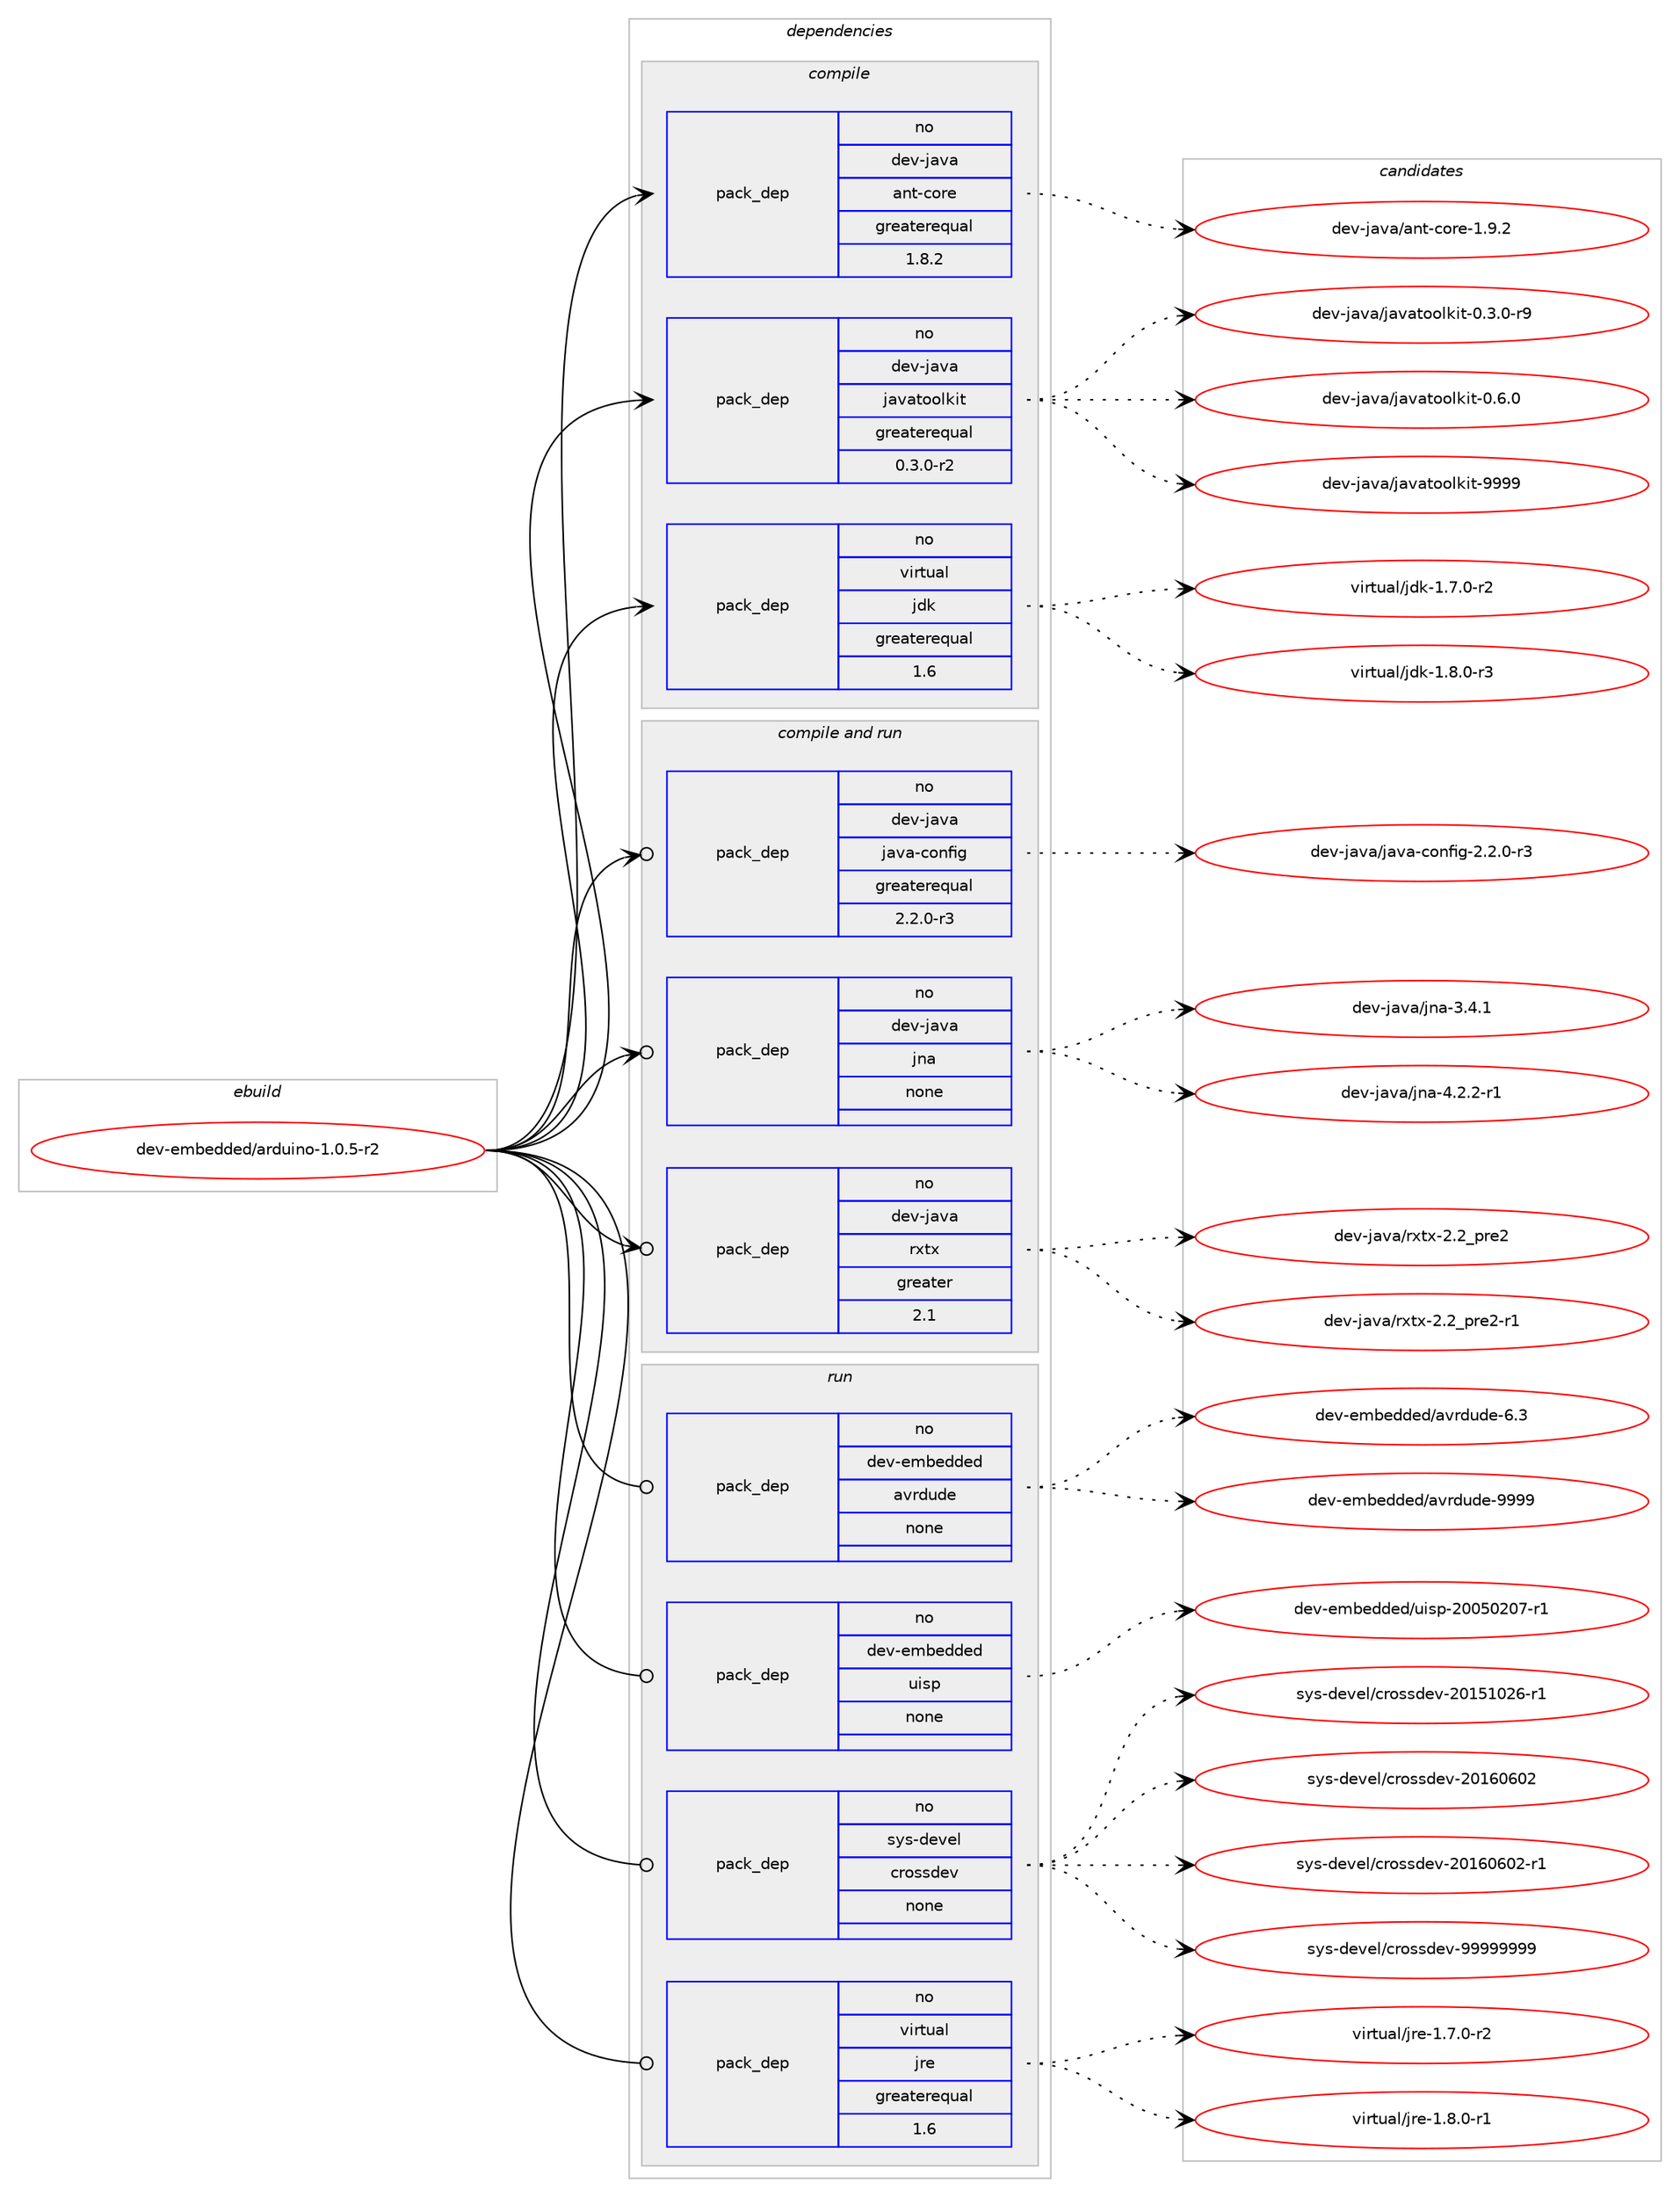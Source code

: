 digraph prolog {

# *************
# Graph options
# *************

newrank=true;
concentrate=true;
compound=true;
graph [rankdir=LR,fontname=Helvetica,fontsize=10,ranksep=1.5];#, ranksep=2.5, nodesep=0.2];
edge  [arrowhead=vee];
node  [fontname=Helvetica,fontsize=10];

# **********
# The ebuild
# **********

subgraph cluster_leftcol {
color=gray;
rank=same;
label=<<i>ebuild</i>>;
id [label="dev-embedded/arduino-1.0.5-r2", color=red, width=4, href="../dev-embedded/arduino-1.0.5-r2.svg"];
}

# ****************
# The dependencies
# ****************

subgraph cluster_midcol {
color=gray;
label=<<i>dependencies</i>>;
subgraph cluster_compile {
fillcolor="#eeeeee";
style=filled;
label=<<i>compile</i>>;
subgraph pack52629 {
dependency71702 [label=<<TABLE BORDER="0" CELLBORDER="1" CELLSPACING="0" CELLPADDING="4" WIDTH="220"><TR><TD ROWSPAN="6" CELLPADDING="30">pack_dep</TD></TR><TR><TD WIDTH="110">no</TD></TR><TR><TD>dev-java</TD></TR><TR><TD>ant-core</TD></TR><TR><TD>greaterequal</TD></TR><TR><TD>1.8.2</TD></TR></TABLE>>, shape=none, color=blue];
}
id:e -> dependency71702:w [weight=20,style="solid",arrowhead="vee"];
subgraph pack52630 {
dependency71703 [label=<<TABLE BORDER="0" CELLBORDER="1" CELLSPACING="0" CELLPADDING="4" WIDTH="220"><TR><TD ROWSPAN="6" CELLPADDING="30">pack_dep</TD></TR><TR><TD WIDTH="110">no</TD></TR><TR><TD>dev-java</TD></TR><TR><TD>javatoolkit</TD></TR><TR><TD>greaterequal</TD></TR><TR><TD>0.3.0-r2</TD></TR></TABLE>>, shape=none, color=blue];
}
id:e -> dependency71703:w [weight=20,style="solid",arrowhead="vee"];
subgraph pack52631 {
dependency71704 [label=<<TABLE BORDER="0" CELLBORDER="1" CELLSPACING="0" CELLPADDING="4" WIDTH="220"><TR><TD ROWSPAN="6" CELLPADDING="30">pack_dep</TD></TR><TR><TD WIDTH="110">no</TD></TR><TR><TD>virtual</TD></TR><TR><TD>jdk</TD></TR><TR><TD>greaterequal</TD></TR><TR><TD>1.6</TD></TR></TABLE>>, shape=none, color=blue];
}
id:e -> dependency71704:w [weight=20,style="solid",arrowhead="vee"];
}
subgraph cluster_compileandrun {
fillcolor="#eeeeee";
style=filled;
label=<<i>compile and run</i>>;
subgraph pack52632 {
dependency71705 [label=<<TABLE BORDER="0" CELLBORDER="1" CELLSPACING="0" CELLPADDING="4" WIDTH="220"><TR><TD ROWSPAN="6" CELLPADDING="30">pack_dep</TD></TR><TR><TD WIDTH="110">no</TD></TR><TR><TD>dev-java</TD></TR><TR><TD>java-config</TD></TR><TR><TD>greaterequal</TD></TR><TR><TD>2.2.0-r3</TD></TR></TABLE>>, shape=none, color=blue];
}
id:e -> dependency71705:w [weight=20,style="solid",arrowhead="odotvee"];
subgraph pack52633 {
dependency71706 [label=<<TABLE BORDER="0" CELLBORDER="1" CELLSPACING="0" CELLPADDING="4" WIDTH="220"><TR><TD ROWSPAN="6" CELLPADDING="30">pack_dep</TD></TR><TR><TD WIDTH="110">no</TD></TR><TR><TD>dev-java</TD></TR><TR><TD>jna</TD></TR><TR><TD>none</TD></TR><TR><TD></TD></TR></TABLE>>, shape=none, color=blue];
}
id:e -> dependency71706:w [weight=20,style="solid",arrowhead="odotvee"];
subgraph pack52634 {
dependency71707 [label=<<TABLE BORDER="0" CELLBORDER="1" CELLSPACING="0" CELLPADDING="4" WIDTH="220"><TR><TD ROWSPAN="6" CELLPADDING="30">pack_dep</TD></TR><TR><TD WIDTH="110">no</TD></TR><TR><TD>dev-java</TD></TR><TR><TD>rxtx</TD></TR><TR><TD>greater</TD></TR><TR><TD>2.1</TD></TR></TABLE>>, shape=none, color=blue];
}
id:e -> dependency71707:w [weight=20,style="solid",arrowhead="odotvee"];
}
subgraph cluster_run {
fillcolor="#eeeeee";
style=filled;
label=<<i>run</i>>;
subgraph pack52635 {
dependency71708 [label=<<TABLE BORDER="0" CELLBORDER="1" CELLSPACING="0" CELLPADDING="4" WIDTH="220"><TR><TD ROWSPAN="6" CELLPADDING="30">pack_dep</TD></TR><TR><TD WIDTH="110">no</TD></TR><TR><TD>dev-embedded</TD></TR><TR><TD>avrdude</TD></TR><TR><TD>none</TD></TR><TR><TD></TD></TR></TABLE>>, shape=none, color=blue];
}
id:e -> dependency71708:w [weight=20,style="solid",arrowhead="odot"];
subgraph pack52636 {
dependency71709 [label=<<TABLE BORDER="0" CELLBORDER="1" CELLSPACING="0" CELLPADDING="4" WIDTH="220"><TR><TD ROWSPAN="6" CELLPADDING="30">pack_dep</TD></TR><TR><TD WIDTH="110">no</TD></TR><TR><TD>dev-embedded</TD></TR><TR><TD>uisp</TD></TR><TR><TD>none</TD></TR><TR><TD></TD></TR></TABLE>>, shape=none, color=blue];
}
id:e -> dependency71709:w [weight=20,style="solid",arrowhead="odot"];
subgraph pack52637 {
dependency71710 [label=<<TABLE BORDER="0" CELLBORDER="1" CELLSPACING="0" CELLPADDING="4" WIDTH="220"><TR><TD ROWSPAN="6" CELLPADDING="30">pack_dep</TD></TR><TR><TD WIDTH="110">no</TD></TR><TR><TD>sys-devel</TD></TR><TR><TD>crossdev</TD></TR><TR><TD>none</TD></TR><TR><TD></TD></TR></TABLE>>, shape=none, color=blue];
}
id:e -> dependency71710:w [weight=20,style="solid",arrowhead="odot"];
subgraph pack52638 {
dependency71711 [label=<<TABLE BORDER="0" CELLBORDER="1" CELLSPACING="0" CELLPADDING="4" WIDTH="220"><TR><TD ROWSPAN="6" CELLPADDING="30">pack_dep</TD></TR><TR><TD WIDTH="110">no</TD></TR><TR><TD>virtual</TD></TR><TR><TD>jre</TD></TR><TR><TD>greaterequal</TD></TR><TR><TD>1.6</TD></TR></TABLE>>, shape=none, color=blue];
}
id:e -> dependency71711:w [weight=20,style="solid",arrowhead="odot"];
}
}

# **************
# The candidates
# **************

subgraph cluster_choices {
rank=same;
color=gray;
label=<<i>candidates</i>>;

subgraph choice52629 {
color=black;
nodesep=1;
choice10010111845106971189747971101164599111114101454946574650 [label="dev-java/ant-core-1.9.2", color=red, width=4,href="../dev-java/ant-core-1.9.2.svg"];
dependency71702:e -> choice10010111845106971189747971101164599111114101454946574650:w [style=dotted,weight="100"];
}
subgraph choice52630 {
color=black;
nodesep=1;
choice1001011184510697118974710697118971161111111081071051164548465146484511457 [label="dev-java/javatoolkit-0.3.0-r9", color=red, width=4,href="../dev-java/javatoolkit-0.3.0-r9.svg"];
choice100101118451069711897471069711897116111111108107105116454846544648 [label="dev-java/javatoolkit-0.6.0", color=red, width=4,href="../dev-java/javatoolkit-0.6.0.svg"];
choice1001011184510697118974710697118971161111111081071051164557575757 [label="dev-java/javatoolkit-9999", color=red, width=4,href="../dev-java/javatoolkit-9999.svg"];
dependency71703:e -> choice1001011184510697118974710697118971161111111081071051164548465146484511457:w [style=dotted,weight="100"];
dependency71703:e -> choice100101118451069711897471069711897116111111108107105116454846544648:w [style=dotted,weight="100"];
dependency71703:e -> choice1001011184510697118974710697118971161111111081071051164557575757:w [style=dotted,weight="100"];
}
subgraph choice52631 {
color=black;
nodesep=1;
choice11810511411611797108471061001074549465546484511450 [label="virtual/jdk-1.7.0-r2", color=red, width=4,href="../virtual/jdk-1.7.0-r2.svg"];
choice11810511411611797108471061001074549465646484511451 [label="virtual/jdk-1.8.0-r3", color=red, width=4,href="../virtual/jdk-1.8.0-r3.svg"];
dependency71704:e -> choice11810511411611797108471061001074549465546484511450:w [style=dotted,weight="100"];
dependency71704:e -> choice11810511411611797108471061001074549465646484511451:w [style=dotted,weight="100"];
}
subgraph choice52632 {
color=black;
nodesep=1;
choice10010111845106971189747106971189745991111101021051034550465046484511451 [label="dev-java/java-config-2.2.0-r3", color=red, width=4,href="../dev-java/java-config-2.2.0-r3.svg"];
dependency71705:e -> choice10010111845106971189747106971189745991111101021051034550465046484511451:w [style=dotted,weight="100"];
}
subgraph choice52633 {
color=black;
nodesep=1;
choice1001011184510697118974710611097455146524649 [label="dev-java/jna-3.4.1", color=red, width=4,href="../dev-java/jna-3.4.1.svg"];
choice10010111845106971189747106110974552465046504511449 [label="dev-java/jna-4.2.2-r1", color=red, width=4,href="../dev-java/jna-4.2.2-r1.svg"];
dependency71706:e -> choice1001011184510697118974710611097455146524649:w [style=dotted,weight="100"];
dependency71706:e -> choice10010111845106971189747106110974552465046504511449:w [style=dotted,weight="100"];
}
subgraph choice52634 {
color=black;
nodesep=1;
choice10010111845106971189747114120116120455046509511211410150 [label="dev-java/rxtx-2.2_pre2", color=red, width=4,href="../dev-java/rxtx-2.2_pre2.svg"];
choice100101118451069711897471141201161204550465095112114101504511449 [label="dev-java/rxtx-2.2_pre2-r1", color=red, width=4,href="../dev-java/rxtx-2.2_pre2-r1.svg"];
dependency71707:e -> choice10010111845106971189747114120116120455046509511211410150:w [style=dotted,weight="100"];
dependency71707:e -> choice100101118451069711897471141201161204550465095112114101504511449:w [style=dotted,weight="100"];
}
subgraph choice52635 {
color=black;
nodesep=1;
choice1001011184510110998101100100101100479711811410011710010145544651 [label="dev-embedded/avrdude-6.3", color=red, width=4,href="../dev-embedded/avrdude-6.3.svg"];
choice100101118451011099810110010010110047971181141001171001014557575757 [label="dev-embedded/avrdude-9999", color=red, width=4,href="../dev-embedded/avrdude-9999.svg"];
dependency71708:e -> choice1001011184510110998101100100101100479711811410011710010145544651:w [style=dotted,weight="100"];
dependency71708:e -> choice100101118451011099810110010010110047971181141001171001014557575757:w [style=dotted,weight="100"];
}
subgraph choice52636 {
color=black;
nodesep=1;
choice1001011184510110998101100100101100471171051151124550484853485048554511449 [label="dev-embedded/uisp-20050207-r1", color=red, width=4,href="../dev-embedded/uisp-20050207-r1.svg"];
dependency71709:e -> choice1001011184510110998101100100101100471171051151124550484853485048554511449:w [style=dotted,weight="100"];
}
subgraph choice52637 {
color=black;
nodesep=1;
choice1151211154510010111810110847991141111151151001011184550484953494850544511449 [label="sys-devel/crossdev-20151026-r1", color=red, width=4,href="../sys-devel/crossdev-20151026-r1.svg"];
choice115121115451001011181011084799114111115115100101118455048495448544850 [label="sys-devel/crossdev-20160602", color=red, width=4,href="../sys-devel/crossdev-20160602.svg"];
choice1151211154510010111810110847991141111151151001011184550484954485448504511449 [label="sys-devel/crossdev-20160602-r1", color=red, width=4,href="../sys-devel/crossdev-20160602-r1.svg"];
choice115121115451001011181011084799114111115115100101118455757575757575757 [label="sys-devel/crossdev-99999999", color=red, width=4,href="../sys-devel/crossdev-99999999.svg"];
dependency71710:e -> choice1151211154510010111810110847991141111151151001011184550484953494850544511449:w [style=dotted,weight="100"];
dependency71710:e -> choice115121115451001011181011084799114111115115100101118455048495448544850:w [style=dotted,weight="100"];
dependency71710:e -> choice1151211154510010111810110847991141111151151001011184550484954485448504511449:w [style=dotted,weight="100"];
dependency71710:e -> choice115121115451001011181011084799114111115115100101118455757575757575757:w [style=dotted,weight="100"];
}
subgraph choice52638 {
color=black;
nodesep=1;
choice11810511411611797108471061141014549465546484511450 [label="virtual/jre-1.7.0-r2", color=red, width=4,href="../virtual/jre-1.7.0-r2.svg"];
choice11810511411611797108471061141014549465646484511449 [label="virtual/jre-1.8.0-r1", color=red, width=4,href="../virtual/jre-1.8.0-r1.svg"];
dependency71711:e -> choice11810511411611797108471061141014549465546484511450:w [style=dotted,weight="100"];
dependency71711:e -> choice11810511411611797108471061141014549465646484511449:w [style=dotted,weight="100"];
}
}

}
